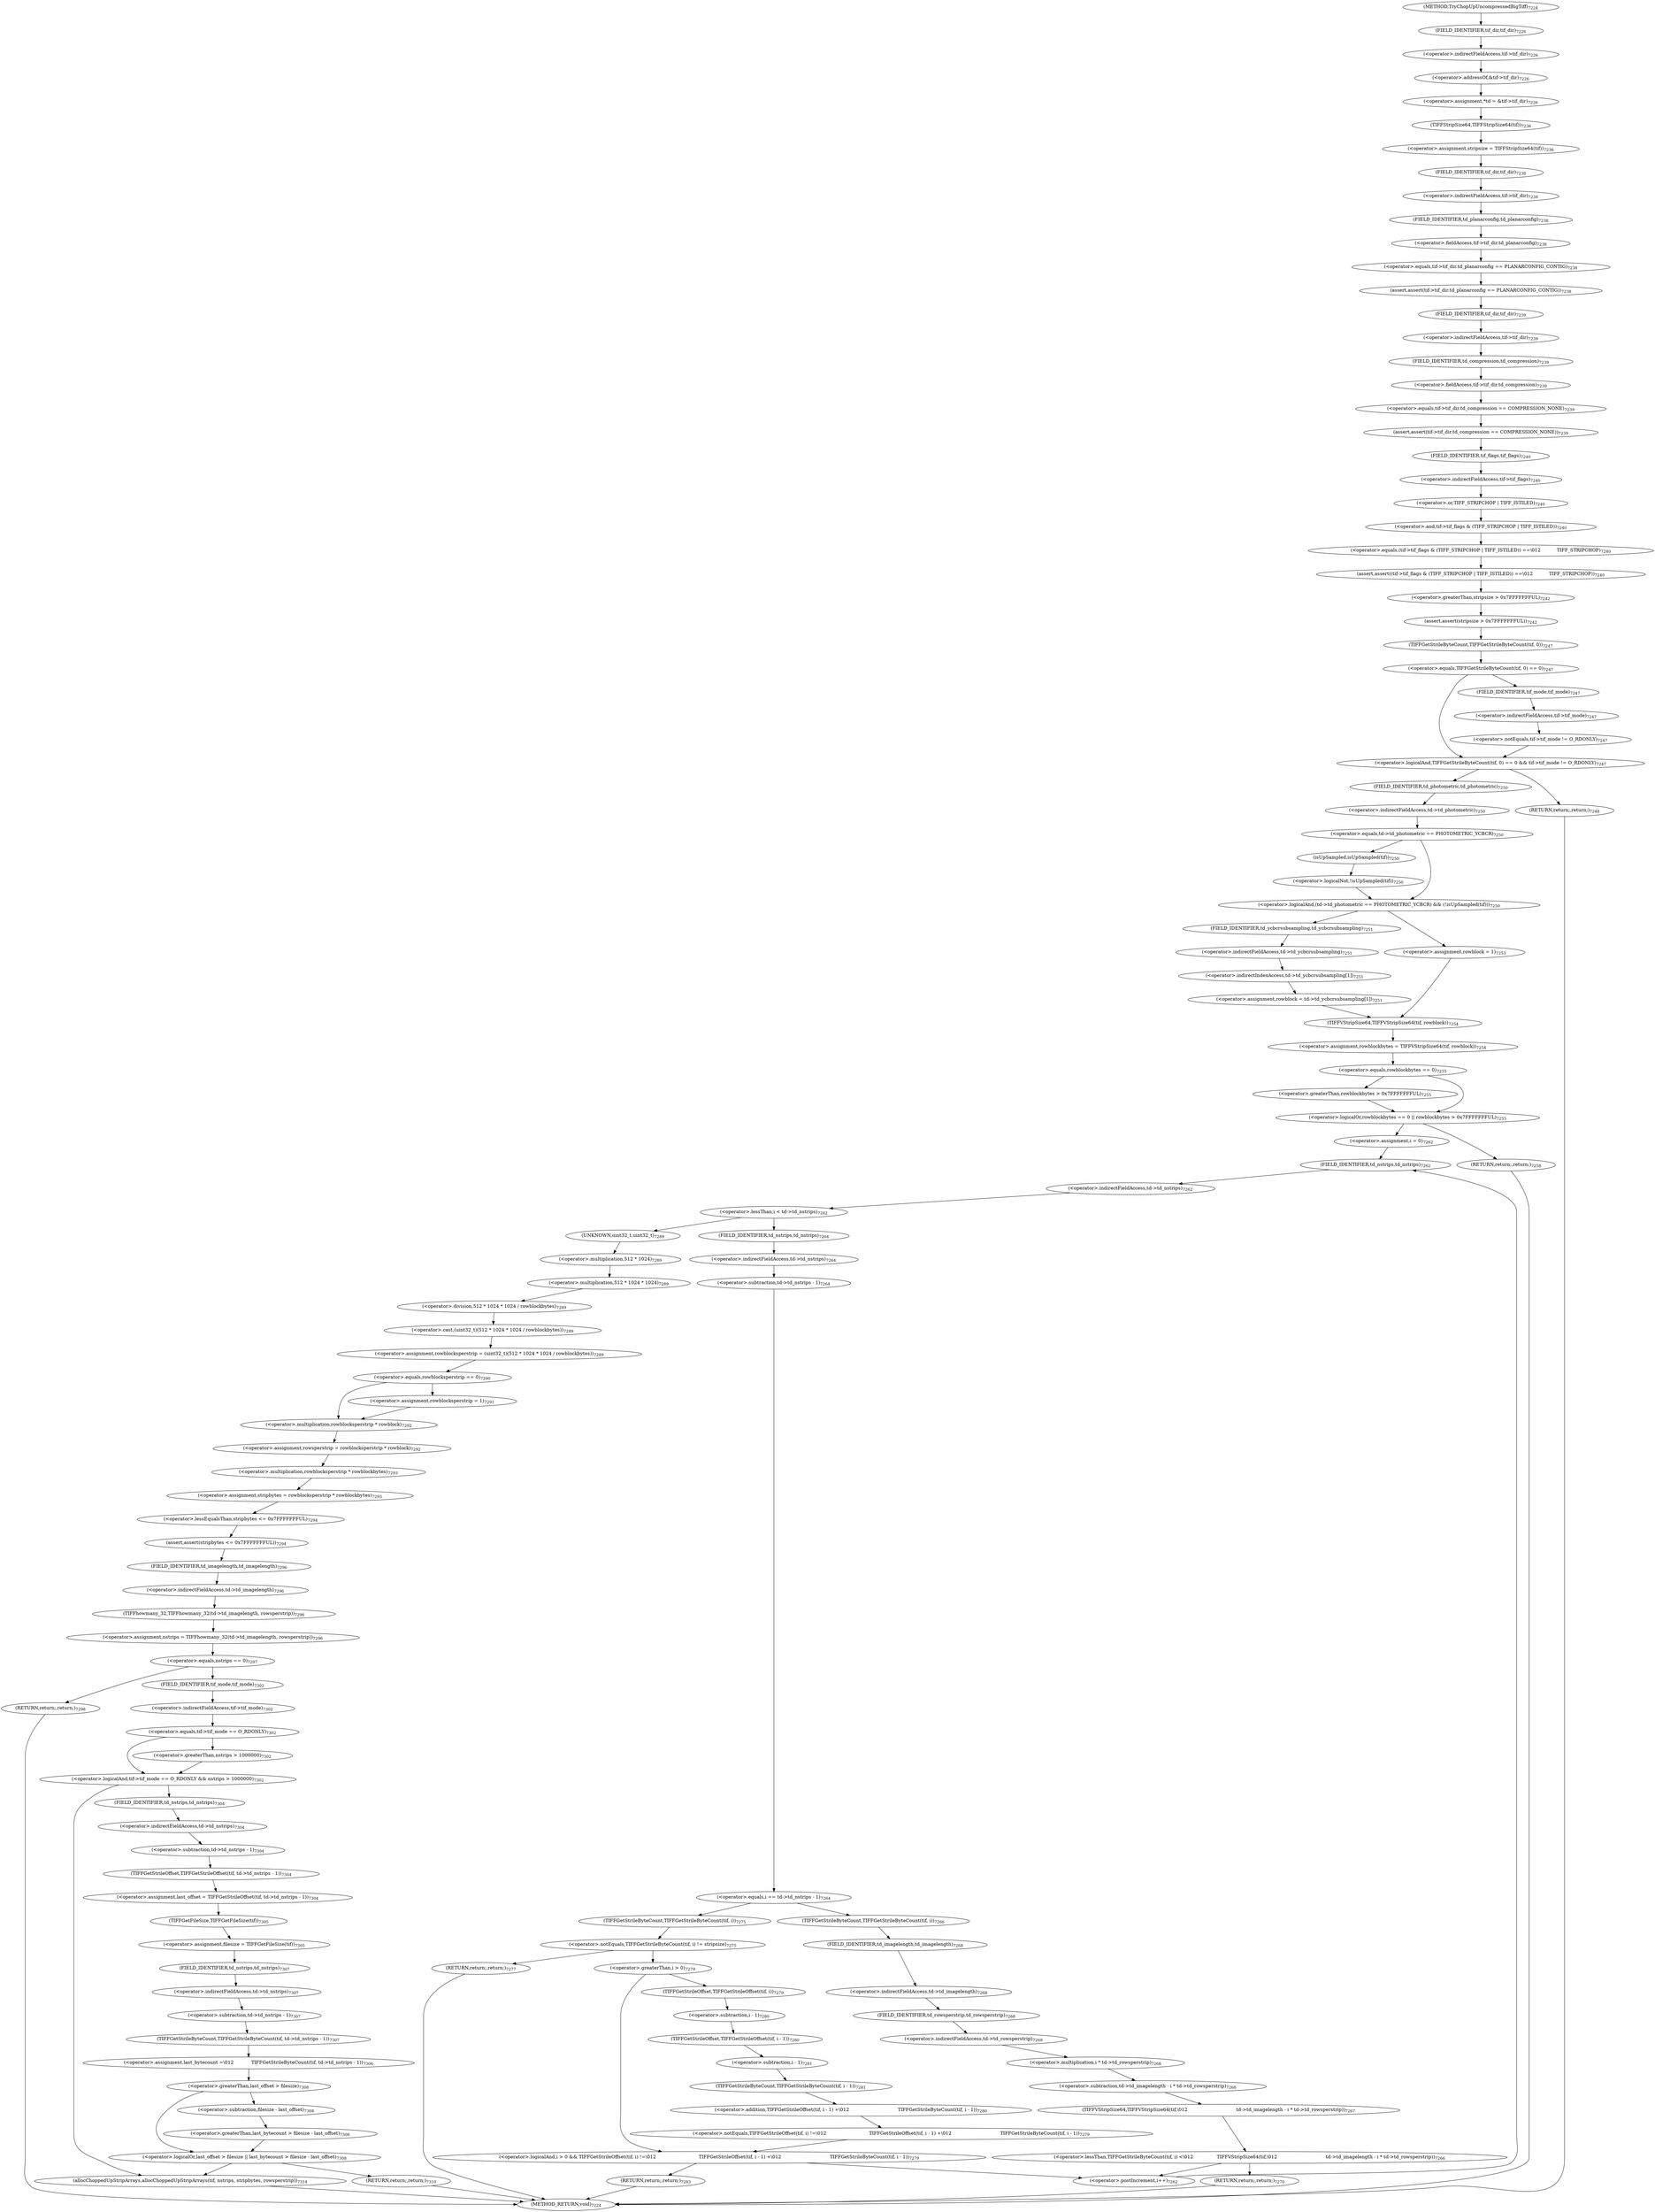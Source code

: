 digraph "TryChopUpUncompressedBigTiff" {  
"97239" [label = <(&lt;operator&gt;.assignment,*td = &amp;tif-&gt;tif_dir)<SUB>7226</SUB>> ]
"97253" [label = <(&lt;operator&gt;.assignment,stripsize = TIFFStripSize64(tif))<SUB>7236</SUB>> ]
"97257" [label = <(assert,assert(tif-&gt;tif_dir.td_planarconfig == PLANARCONFIG_CONTIG))<SUB>7238</SUB>> ]
"97265" [label = <(assert,assert(tif-&gt;tif_dir.td_compression == COMPRESSION_NONE))<SUB>7239</SUB>> ]
"97273" [label = <(assert,assert((tif-&gt;tif_flags &amp; (TIFF_STRIPCHOP | TIFF_ISTILED)) ==\012           TIFF_STRIPCHOP))<SUB>7240</SUB>> ]
"97283" [label = <(assert,assert(stripsize &gt; 0x7FFFFFFFUL))<SUB>7242</SUB>> ]
"97324" [label = <(&lt;operator&gt;.assignment,rowblockbytes = TIFFVStripSize64(tif, rowblock))<SUB>7254</SUB>> ]
"97411" [label = <(&lt;operator&gt;.assignment,rowblocksperstrip = (uint32_t)(512 * 1024 * 1024 / rowblockbytes))<SUB>7289</SUB>> ]
"97430" [label = <(&lt;operator&gt;.assignment,rowsperstrip = rowblocksperstrip * rowblock)<SUB>7292</SUB>> ]
"97435" [label = <(&lt;operator&gt;.assignment,stripbytes = rowblocksperstrip * rowblockbytes)<SUB>7293</SUB>> ]
"97440" [label = <(assert,assert(stripbytes &lt;= 0x7FFFFFFFUL))<SUB>7294</SUB>> ]
"97444" [label = <(&lt;operator&gt;.assignment,nstrips = TIFFhowmany_32(td-&gt;td_imagelength, rowsperstrip))<SUB>7296</SUB>> ]
"97505" [label = <(allocChoppedUpStripArrays,allocChoppedUpStripArrays(tif, nstrips, stripbytes, rowsperstrip))<SUB>7314</SUB>> ]
"97241" [label = <(&lt;operator&gt;.addressOf,&amp;tif-&gt;tif_dir)<SUB>7226</SUB>> ]
"97255" [label = <(TIFFStripSize64,TIFFStripSize64(tif))<SUB>7236</SUB>> ]
"97258" [label = <(&lt;operator&gt;.equals,tif-&gt;tif_dir.td_planarconfig == PLANARCONFIG_CONTIG)<SUB>7238</SUB>> ]
"97266" [label = <(&lt;operator&gt;.equals,tif-&gt;tif_dir.td_compression == COMPRESSION_NONE)<SUB>7239</SUB>> ]
"97274" [label = <(&lt;operator&gt;.equals,(tif-&gt;tif_flags &amp; (TIFF_STRIPCHOP | TIFF_ISTILED)) ==\012           TIFF_STRIPCHOP)<SUB>7240</SUB>> ]
"97284" [label = <(&lt;operator&gt;.greaterThan,stripsize &gt; 0x7FFFFFFFUL)<SUB>7242</SUB>> ]
"97288" [label = <(&lt;operator&gt;.logicalAnd,TIFFGetStrileByteCount(tif, 0) == 0 &amp;&amp; tif-&gt;tif_mode != O_RDONLY)<SUB>7247</SUB>> ]
"97302" [label = <(&lt;operator&gt;.logicalAnd,(td-&gt;td_photometric == PHOTOMETRIC_YCBCR) &amp;&amp; (!isUpSampled(tif)))<SUB>7250</SUB>> ]
"97326" [label = <(TIFFVStripSize64,TIFFVStripSize64(tif, rowblock))<SUB>7254</SUB>> ]
"97330" [label = <(&lt;operator&gt;.logicalOr,rowblockbytes == 0 || rowblockbytes &gt; 0x7FFFFFFFUL)<SUB>7255</SUB>> ]
"97344" [label = <(&lt;operator&gt;.lessThan,i &lt; td-&gt;td_nstrips)<SUB>7262</SUB>> ]
"97349" [label = <(&lt;operator&gt;.postIncrement,i++)<SUB>7262</SUB>> ]
"97413" [label = <(&lt;operator&gt;.cast,(uint32_t)(512 * 1024 * 1024 / rowblockbytes))<SUB>7289</SUB>> ]
"97423" [label = <(&lt;operator&gt;.equals,rowblocksperstrip == 0)<SUB>7290</SUB>> ]
"97432" [label = <(&lt;operator&gt;.multiplication,rowblocksperstrip * rowblock)<SUB>7292</SUB>> ]
"97437" [label = <(&lt;operator&gt;.multiplication,rowblocksperstrip * rowblockbytes)<SUB>7293</SUB>> ]
"97441" [label = <(&lt;operator&gt;.lessEqualsThan,stripbytes &lt;= 0x7FFFFFFFUL)<SUB>7294</SUB>> ]
"97446" [label = <(TIFFhowmany_32,TIFFhowmany_32(td-&gt;td_imagelength, rowsperstrip))<SUB>7296</SUB>> ]
"97452" [label = <(&lt;operator&gt;.equals,nstrips == 0)<SUB>7297</SUB>> ]
"97458" [label = <(&lt;operator&gt;.logicalAnd,tif-&gt;tif_mode == O_RDONLY &amp;&amp; nstrips &gt; 1000000)<SUB>7302</SUB>> ]
"97242" [label = <(&lt;operator&gt;.indirectFieldAccess,tif-&gt;tif_dir)<SUB>7226</SUB>> ]
"97259" [label = <(&lt;operator&gt;.fieldAccess,tif-&gt;tif_dir.td_planarconfig)<SUB>7238</SUB>> ]
"97267" [label = <(&lt;operator&gt;.fieldAccess,tif-&gt;tif_dir.td_compression)<SUB>7239</SUB>> ]
"97275" [label = <(&lt;operator&gt;.and,tif-&gt;tif_flags &amp; (TIFF_STRIPCHOP | TIFF_ISTILED))<SUB>7240</SUB>> ]
"97289" [label = <(&lt;operator&gt;.equals,TIFFGetStrileByteCount(tif, 0) == 0)<SUB>7247</SUB>> ]
"97294" [label = <(&lt;operator&gt;.notEquals,tif-&gt;tif_mode != O_RDONLY)<SUB>7247</SUB>> ]
"97300" [label = <(RETURN,return;,return;)<SUB>7248</SUB>> ]
"97303" [label = <(&lt;operator&gt;.equals,td-&gt;td_photometric == PHOTOMETRIC_YCBCR)<SUB>7250</SUB>> ]
"97308" [label = <(&lt;operator&gt;.logicalNot,!isUpSampled(tif))<SUB>7250</SUB>> ]
"97312" [label = <(&lt;operator&gt;.assignment,rowblock = td-&gt;td_ycbcrsubsampling[1])<SUB>7251</SUB>> ]
"97331" [label = <(&lt;operator&gt;.equals,rowblockbytes == 0)<SUB>7255</SUB>> ]
"97334" [label = <(&lt;operator&gt;.greaterThan,rowblockbytes &gt; 0x7FFFFFFFUL)<SUB>7255</SUB>> ]
"97338" [label = <(RETURN,return;,return;)<SUB>7258</SUB>> ]
"97341" [label = <(&lt;operator&gt;.assignment,i = 0)<SUB>7262</SUB>> ]
"97346" [label = <(&lt;operator&gt;.indirectFieldAccess,td-&gt;td_nstrips)<SUB>7262</SUB>> ]
"97414" [label = <(UNKNOWN,uint32_t,uint32_t)<SUB>7289</SUB>> ]
"97415" [label = <(&lt;operator&gt;.division,512 * 1024 * 1024 / rowblockbytes)<SUB>7289</SUB>> ]
"97427" [label = <(&lt;operator&gt;.assignment,rowblocksperstrip = 1)<SUB>7291</SUB>> ]
"97447" [label = <(&lt;operator&gt;.indirectFieldAccess,td-&gt;td_imagelength)<SUB>7296</SUB>> ]
"97456" [label = <(RETURN,return;,return;)<SUB>7298</SUB>> ]
"97459" [label = <(&lt;operator&gt;.equals,tif-&gt;tif_mode == O_RDONLY)<SUB>7302</SUB>> ]
"97464" [label = <(&lt;operator&gt;.greaterThan,nstrips &gt; 1000000)<SUB>7302</SUB>> ]
"97469" [label = <(&lt;operator&gt;.assignment,last_offset = TIFFGetStrileOffset(tif, td-&gt;td_nstrips - 1))<SUB>7304</SUB>> ]
"97479" [label = <(&lt;operator&gt;.assignment,filesize = TIFFGetFileSize(tif))<SUB>7305</SUB>> ]
"97484" [label = <(&lt;operator&gt;.assignment,last_bytecount =\012            TIFFGetStrileByteCount(tif, td-&gt;td_nstrips - 1))<SUB>7306</SUB>> ]
"97244" [label = <(FIELD_IDENTIFIER,tif_dir,tif_dir)<SUB>7226</SUB>> ]
"97260" [label = <(&lt;operator&gt;.indirectFieldAccess,tif-&gt;tif_dir)<SUB>7238</SUB>> ]
"97263" [label = <(FIELD_IDENTIFIER,td_planarconfig,td_planarconfig)<SUB>7238</SUB>> ]
"97268" [label = <(&lt;operator&gt;.indirectFieldAccess,tif-&gt;tif_dir)<SUB>7239</SUB>> ]
"97271" [label = <(FIELD_IDENTIFIER,td_compression,td_compression)<SUB>7239</SUB>> ]
"97276" [label = <(&lt;operator&gt;.indirectFieldAccess,tif-&gt;tif_flags)<SUB>7240</SUB>> ]
"97279" [label = <(&lt;operator&gt;.or,TIFF_STRIPCHOP | TIFF_ISTILED)<SUB>7240</SUB>> ]
"97290" [label = <(TIFFGetStrileByteCount,TIFFGetStrileByteCount(tif, 0))<SUB>7247</SUB>> ]
"97295" [label = <(&lt;operator&gt;.indirectFieldAccess,tif-&gt;tif_mode)<SUB>7247</SUB>> ]
"97304" [label = <(&lt;operator&gt;.indirectFieldAccess,td-&gt;td_photometric)<SUB>7250</SUB>> ]
"97309" [label = <(isUpSampled,isUpSampled(tif))<SUB>7250</SUB>> ]
"97314" [label = <(&lt;operator&gt;.indirectIndexAccess,td-&gt;td_ycbcrsubsampling[1])<SUB>7251</SUB>> ]
"97321" [label = <(&lt;operator&gt;.assignment,rowblock = 1)<SUB>7253</SUB>> ]
"97348" [label = <(FIELD_IDENTIFIER,td_nstrips,td_nstrips)<SUB>7262</SUB>> ]
"97353" [label = <(&lt;operator&gt;.equals,i == td-&gt;td_nstrips - 1)<SUB>7264</SUB>> ]
"97416" [label = <(&lt;operator&gt;.multiplication,512 * 1024 * 1024)<SUB>7289</SUB>> ]
"97449" [label = <(FIELD_IDENTIFIER,td_imagelength,td_imagelength)<SUB>7296</SUB>> ]
"97460" [label = <(&lt;operator&gt;.indirectFieldAccess,tif-&gt;tif_mode)<SUB>7302</SUB>> ]
"97471" [label = <(TIFFGetStrileOffset,TIFFGetStrileOffset(tif, td-&gt;td_nstrips - 1))<SUB>7304</SUB>> ]
"97481" [label = <(TIFFGetFileSize,TIFFGetFileSize(tif))<SUB>7305</SUB>> ]
"97486" [label = <(TIFFGetStrileByteCount,TIFFGetStrileByteCount(tif, td-&gt;td_nstrips - 1))<SUB>7307</SUB>> ]
"97494" [label = <(&lt;operator&gt;.logicalOr,last_offset &gt; filesize || last_bytecount &gt; filesize - last_offset)<SUB>7308</SUB>> ]
"97262" [label = <(FIELD_IDENTIFIER,tif_dir,tif_dir)<SUB>7238</SUB>> ]
"97270" [label = <(FIELD_IDENTIFIER,tif_dir,tif_dir)<SUB>7239</SUB>> ]
"97278" [label = <(FIELD_IDENTIFIER,tif_flags,tif_flags)<SUB>7240</SUB>> ]
"97297" [label = <(FIELD_IDENTIFIER,tif_mode,tif_mode)<SUB>7247</SUB>> ]
"97306" [label = <(FIELD_IDENTIFIER,td_photometric,td_photometric)<SUB>7250</SUB>> ]
"97315" [label = <(&lt;operator&gt;.indirectFieldAccess,td-&gt;td_ycbcrsubsampling)<SUB>7251</SUB>> ]
"97355" [label = <(&lt;operator&gt;.subtraction,td-&gt;td_nstrips - 1)<SUB>7264</SUB>> ]
"97417" [label = <(&lt;operator&gt;.multiplication,512 * 1024)<SUB>7289</SUB>> ]
"97462" [label = <(FIELD_IDENTIFIER,tif_mode,tif_mode)<SUB>7302</SUB>> ]
"97473" [label = <(&lt;operator&gt;.subtraction,td-&gt;td_nstrips - 1)<SUB>7304</SUB>> ]
"97488" [label = <(&lt;operator&gt;.subtraction,td-&gt;td_nstrips - 1)<SUB>7307</SUB>> ]
"97495" [label = <(&lt;operator&gt;.greaterThan,last_offset &gt; filesize)<SUB>7308</SUB>> ]
"97498" [label = <(&lt;operator&gt;.greaterThan,last_bytecount &gt; filesize - last_offset)<SUB>7308</SUB>> ]
"97504" [label = <(RETURN,return;,return;)<SUB>7310</SUB>> ]
"97317" [label = <(FIELD_IDENTIFIER,td_ycbcrsubsampling,td_ycbcrsubsampling)<SUB>7251</SUB>> ]
"97356" [label = <(&lt;operator&gt;.indirectFieldAccess,td-&gt;td_nstrips)<SUB>7264</SUB>> ]
"97362" [label = <(&lt;operator&gt;.lessThan,TIFFGetStrileByteCount(tif, i) &lt;\012                TIFFVStripSize64(tif,\012                                 td-&gt;td_imagelength - i * td-&gt;td_rowsperstrip))<SUB>7266</SUB>> ]
"97474" [label = <(&lt;operator&gt;.indirectFieldAccess,td-&gt;td_nstrips)<SUB>7304</SUB>> ]
"97489" [label = <(&lt;operator&gt;.indirectFieldAccess,td-&gt;td_nstrips)<SUB>7307</SUB>> ]
"97500" [label = <(&lt;operator&gt;.subtraction,filesize - last_offset)<SUB>7308</SUB>> ]
"97358" [label = <(FIELD_IDENTIFIER,td_nstrips,td_nstrips)<SUB>7264</SUB>> ]
"97363" [label = <(TIFFGetStrileByteCount,TIFFGetStrileByteCount(tif, i))<SUB>7266</SUB>> ]
"97366" [label = <(TIFFVStripSize64,TIFFVStripSize64(tif,\012                                 td-&gt;td_imagelength - i * td-&gt;td_rowsperstrip))<SUB>7267</SUB>> ]
"97378" [label = <(RETURN,return;,return;)<SUB>7270</SUB>> ]
"97382" [label = <(&lt;operator&gt;.notEquals,TIFFGetStrileByteCount(tif, i) != stripsize)<SUB>7275</SUB>> ]
"97390" [label = <(&lt;operator&gt;.logicalAnd,i &gt; 0 &amp;&amp; TIFFGetStrileOffset(tif, i) !=\012                             TIFFGetStrileOffset(tif, i - 1) +\012                                 TIFFGetStrileByteCount(tif, i - 1))<SUB>7279</SUB>> ]
"97476" [label = <(FIELD_IDENTIFIER,td_nstrips,td_nstrips)<SUB>7304</SUB>> ]
"97491" [label = <(FIELD_IDENTIFIER,td_nstrips,td_nstrips)<SUB>7307</SUB>> ]
"97368" [label = <(&lt;operator&gt;.subtraction,td-&gt;td_imagelength - i * td-&gt;td_rowsperstrip)<SUB>7268</SUB>> ]
"97383" [label = <(TIFFGetStrileByteCount,TIFFGetStrileByteCount(tif, i))<SUB>7275</SUB>> ]
"97388" [label = <(RETURN,return;,return;)<SUB>7277</SUB>> ]
"97391" [label = <(&lt;operator&gt;.greaterThan,i &gt; 0)<SUB>7279</SUB>> ]
"97394" [label = <(&lt;operator&gt;.notEquals,TIFFGetStrileOffset(tif, i) !=\012                             TIFFGetStrileOffset(tif, i - 1) +\012                                 TIFFGetStrileByteCount(tif, i - 1))<SUB>7279</SUB>> ]
"97410" [label = <(RETURN,return;,return;)<SUB>7283</SUB>> ]
"97369" [label = <(&lt;operator&gt;.indirectFieldAccess,td-&gt;td_imagelength)<SUB>7268</SUB>> ]
"97372" [label = <(&lt;operator&gt;.multiplication,i * td-&gt;td_rowsperstrip)<SUB>7268</SUB>> ]
"97395" [label = <(TIFFGetStrileOffset,TIFFGetStrileOffset(tif, i))<SUB>7279</SUB>> ]
"97398" [label = <(&lt;operator&gt;.addition,TIFFGetStrileOffset(tif, i - 1) +\012                                 TIFFGetStrileByteCount(tif, i - 1))<SUB>7280</SUB>> ]
"97371" [label = <(FIELD_IDENTIFIER,td_imagelength,td_imagelength)<SUB>7268</SUB>> ]
"97374" [label = <(&lt;operator&gt;.indirectFieldAccess,td-&gt;td_rowsperstrip)<SUB>7268</SUB>> ]
"97399" [label = <(TIFFGetStrileOffset,TIFFGetStrileOffset(tif, i - 1))<SUB>7280</SUB>> ]
"97404" [label = <(TIFFGetStrileByteCount,TIFFGetStrileByteCount(tif, i - 1))<SUB>7281</SUB>> ]
"97376" [label = <(FIELD_IDENTIFIER,td_rowsperstrip,td_rowsperstrip)<SUB>7268</SUB>> ]
"97401" [label = <(&lt;operator&gt;.subtraction,i - 1)<SUB>7280</SUB>> ]
"97406" [label = <(&lt;operator&gt;.subtraction,i - 1)<SUB>7281</SUB>> ]
"97235" [label = <(METHOD,TryChopUpUncompressedBigTiff)<SUB>7224</SUB>> ]
"97510" [label = <(METHOD_RETURN,void)<SUB>7224</SUB>> ]
  "97239" -> "97255" 
  "97253" -> "97262" 
  "97257" -> "97270" 
  "97265" -> "97278" 
  "97273" -> "97284" 
  "97283" -> "97290" 
  "97324" -> "97331" 
  "97411" -> "97423" 
  "97430" -> "97437" 
  "97435" -> "97441" 
  "97440" -> "97449" 
  "97444" -> "97452" 
  "97505" -> "97510" 
  "97241" -> "97239" 
  "97255" -> "97253" 
  "97258" -> "97257" 
  "97266" -> "97265" 
  "97274" -> "97273" 
  "97284" -> "97283" 
  "97288" -> "97300" 
  "97288" -> "97306" 
  "97302" -> "97317" 
  "97302" -> "97321" 
  "97326" -> "97324" 
  "97330" -> "97338" 
  "97330" -> "97341" 
  "97344" -> "97358" 
  "97344" -> "97414" 
  "97349" -> "97348" 
  "97413" -> "97411" 
  "97423" -> "97427" 
  "97423" -> "97432" 
  "97432" -> "97430" 
  "97437" -> "97435" 
  "97441" -> "97440" 
  "97446" -> "97444" 
  "97452" -> "97456" 
  "97452" -> "97462" 
  "97458" -> "97476" 
  "97458" -> "97505" 
  "97242" -> "97241" 
  "97259" -> "97258" 
  "97267" -> "97266" 
  "97275" -> "97274" 
  "97289" -> "97288" 
  "97289" -> "97297" 
  "97294" -> "97288" 
  "97300" -> "97510" 
  "97303" -> "97302" 
  "97303" -> "97309" 
  "97308" -> "97302" 
  "97312" -> "97326" 
  "97331" -> "97330" 
  "97331" -> "97334" 
  "97334" -> "97330" 
  "97338" -> "97510" 
  "97341" -> "97348" 
  "97346" -> "97344" 
  "97414" -> "97417" 
  "97415" -> "97413" 
  "97427" -> "97432" 
  "97447" -> "97446" 
  "97456" -> "97510" 
  "97459" -> "97458" 
  "97459" -> "97464" 
  "97464" -> "97458" 
  "97469" -> "97481" 
  "97479" -> "97491" 
  "97484" -> "97495" 
  "97244" -> "97242" 
  "97260" -> "97263" 
  "97263" -> "97259" 
  "97268" -> "97271" 
  "97271" -> "97267" 
  "97276" -> "97279" 
  "97279" -> "97275" 
  "97290" -> "97289" 
  "97295" -> "97294" 
  "97304" -> "97303" 
  "97309" -> "97308" 
  "97314" -> "97312" 
  "97321" -> "97326" 
  "97348" -> "97346" 
  "97353" -> "97363" 
  "97353" -> "97383" 
  "97416" -> "97415" 
  "97449" -> "97447" 
  "97460" -> "97459" 
  "97471" -> "97469" 
  "97481" -> "97479" 
  "97486" -> "97484" 
  "97494" -> "97504" 
  "97494" -> "97505" 
  "97262" -> "97260" 
  "97270" -> "97268" 
  "97278" -> "97276" 
  "97297" -> "97295" 
  "97306" -> "97304" 
  "97315" -> "97314" 
  "97355" -> "97353" 
  "97417" -> "97416" 
  "97462" -> "97460" 
  "97473" -> "97471" 
  "97488" -> "97486" 
  "97495" -> "97494" 
  "97495" -> "97500" 
  "97498" -> "97494" 
  "97504" -> "97510" 
  "97317" -> "97315" 
  "97356" -> "97355" 
  "97362" -> "97378" 
  "97362" -> "97349" 
  "97474" -> "97473" 
  "97489" -> "97488" 
  "97500" -> "97498" 
  "97358" -> "97356" 
  "97363" -> "97371" 
  "97366" -> "97362" 
  "97378" -> "97510" 
  "97382" -> "97388" 
  "97382" -> "97391" 
  "97390" -> "97410" 
  "97390" -> "97349" 
  "97476" -> "97474" 
  "97491" -> "97489" 
  "97368" -> "97366" 
  "97383" -> "97382" 
  "97388" -> "97510" 
  "97391" -> "97390" 
  "97391" -> "97395" 
  "97394" -> "97390" 
  "97410" -> "97510" 
  "97369" -> "97376" 
  "97372" -> "97368" 
  "97395" -> "97401" 
  "97398" -> "97394" 
  "97371" -> "97369" 
  "97374" -> "97372" 
  "97399" -> "97406" 
  "97404" -> "97398" 
  "97376" -> "97374" 
  "97401" -> "97399" 
  "97406" -> "97404" 
  "97235" -> "97244" 
}
